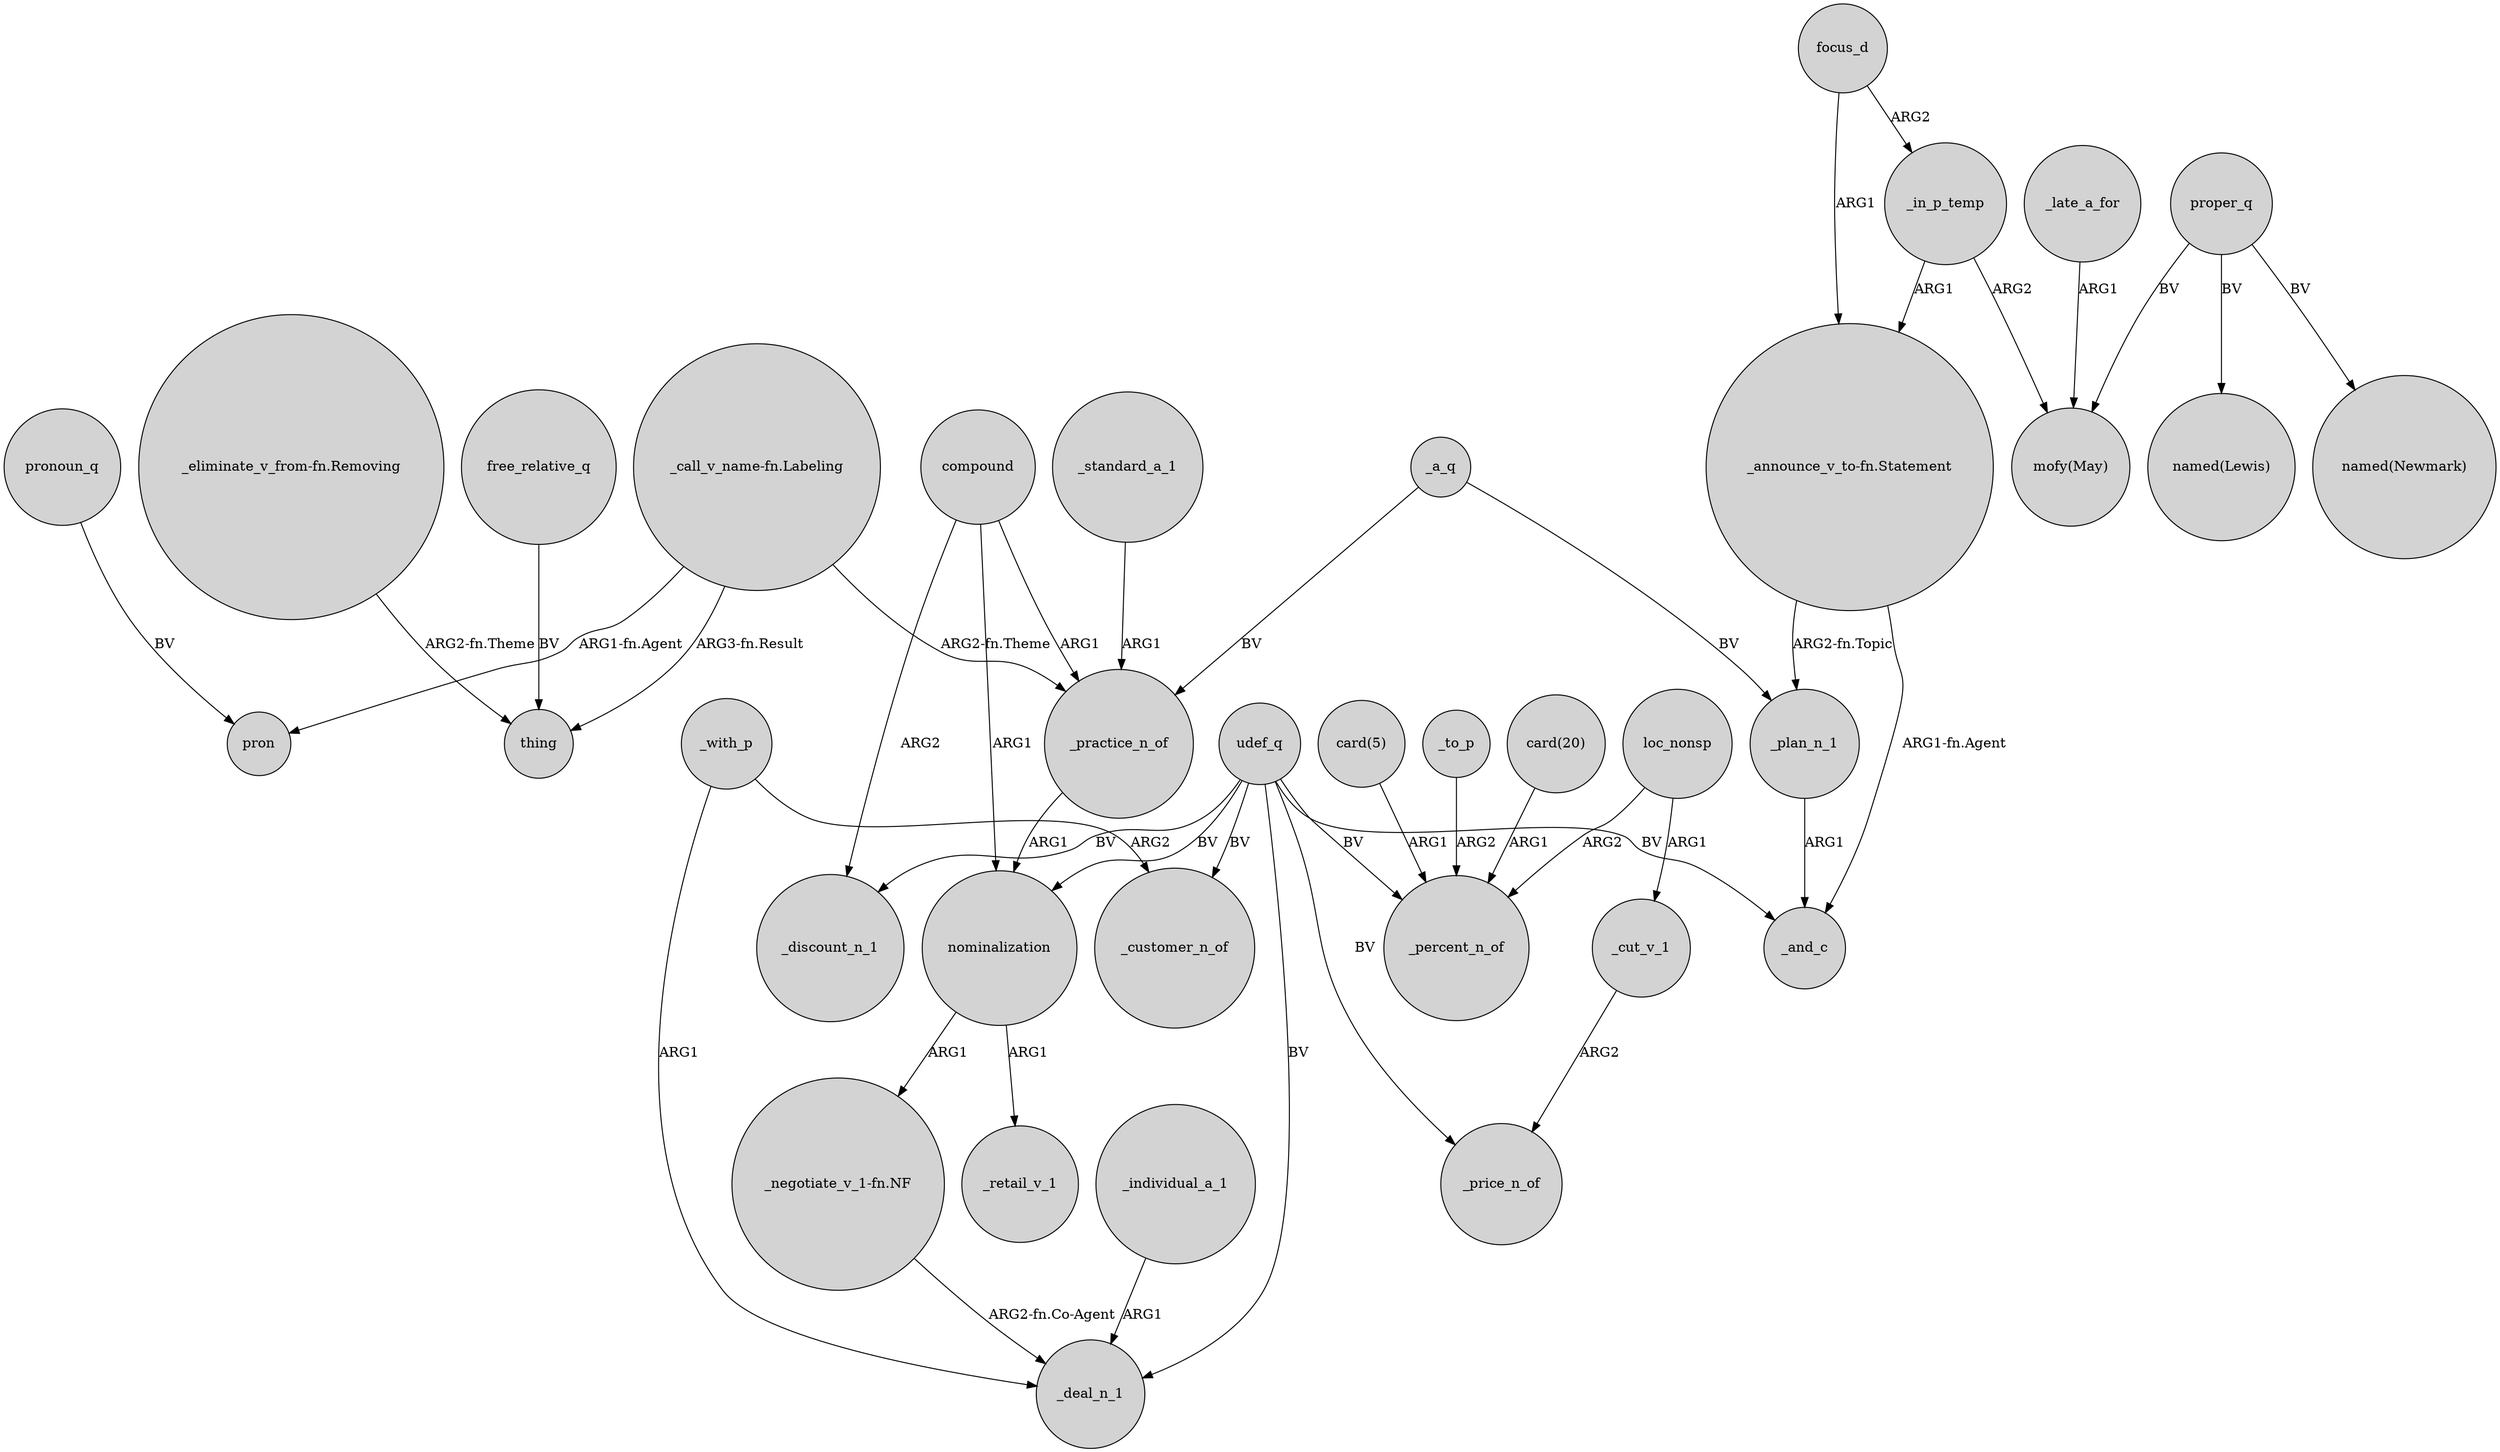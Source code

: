 digraph {
	node [shape=circle style=filled]
	"_call_v_name-fn.Labeling" -> pron [label="ARG1-fn.Agent"]
	"_announce_v_to-fn.Statement" -> _plan_n_1 [label="ARG2-fn.Topic"]
	focus_d -> _in_p_temp [label=ARG2]
	_in_p_temp -> "_announce_v_to-fn.Statement" [label=ARG1]
	udef_q -> _price_n_of [label=BV]
	_cut_v_1 -> _price_n_of [label=ARG2]
	"_negotiate_v_1-fn.NF" -> _deal_n_1 [label="ARG2-fn.Co-Agent"]
	proper_q -> "named(Lewis)" [label=BV]
	_with_p -> _deal_n_1 [label=ARG1]
	focus_d -> "_announce_v_to-fn.Statement" [label=ARG1]
	nominalization -> _retail_v_1 [label=ARG1]
	"_eliminate_v_from-fn.Removing" -> thing [label="ARG2-fn.Theme"]
	"_announce_v_to-fn.Statement" -> _and_c [label="ARG1-fn.Agent"]
	compound -> _practice_n_of [label=ARG1]
	proper_q -> "mofy(May)" [label=BV]
	_a_q -> _practice_n_of [label=BV]
	udef_q -> _discount_n_1 [label=BV]
	_in_p_temp -> "mofy(May)" [label=ARG2]
	proper_q -> "named(Newmark)" [label=BV]
	pronoun_q -> pron [label=BV]
	_practice_n_of -> nominalization [label=ARG1]
	loc_nonsp -> _percent_n_of [label=ARG2]
	nominalization -> "_negotiate_v_1-fn.NF" [label=ARG1]
	free_relative_q -> thing [label=BV]
	udef_q -> _customer_n_of [label=BV]
	loc_nonsp -> _cut_v_1 [label=ARG1]
	"card(5)" -> _percent_n_of [label=ARG1]
	udef_q -> nominalization [label=BV]
	udef_q -> _deal_n_1 [label=BV]
	_with_p -> _customer_n_of [label=ARG2]
	_plan_n_1 -> _and_c [label=ARG1]
	_to_p -> _percent_n_of [label=ARG2]
	"_call_v_name-fn.Labeling" -> thing [label="ARG3-fn.Result"]
	_standard_a_1 -> _practice_n_of [label=ARG1]
	"_call_v_name-fn.Labeling" -> _practice_n_of [label="ARG2-fn.Theme"]
	compound -> _discount_n_1 [label=ARG2]
	udef_q -> _percent_n_of [label=BV]
	udef_q -> _and_c [label=BV]
	_individual_a_1 -> _deal_n_1 [label=ARG1]
	compound -> nominalization [label=ARG1]
	_a_q -> _plan_n_1 [label=BV]
	_late_a_for -> "mofy(May)" [label=ARG1]
	"card(20)" -> _percent_n_of [label=ARG1]
}
